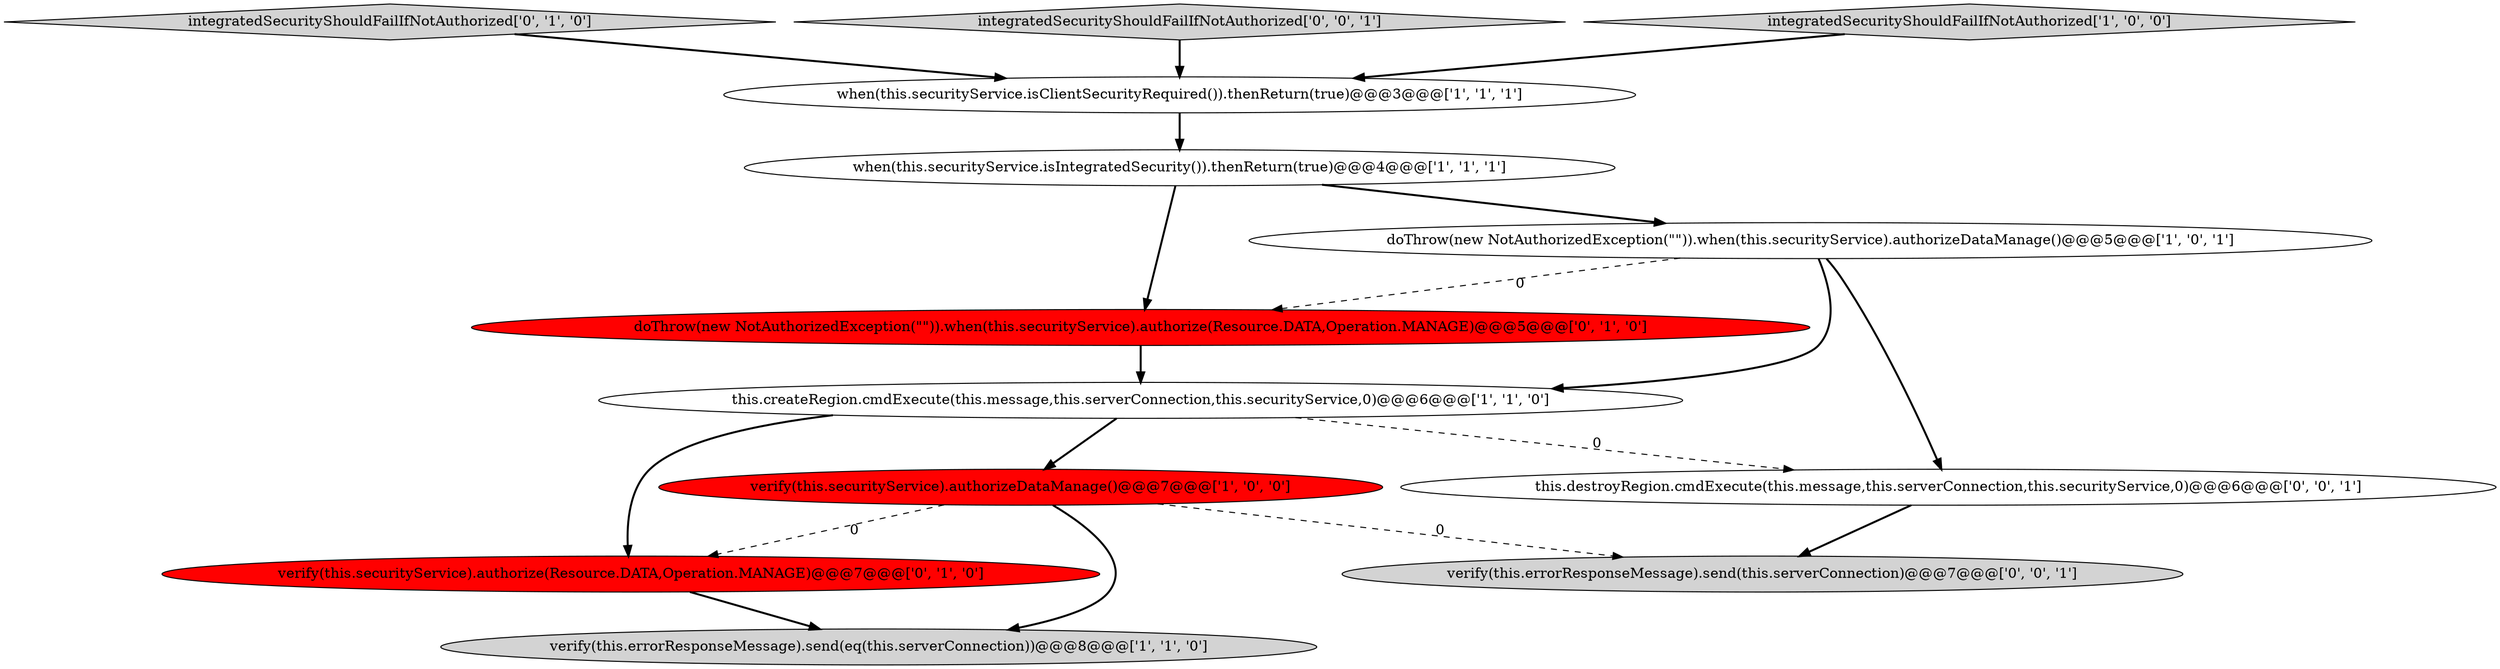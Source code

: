 digraph {
7 [style = filled, label = "doThrow(new NotAuthorizedException(\"\")).when(this.securityService).authorize(Resource.DATA,Operation.MANAGE)@@@5@@@['0', '1', '0']", fillcolor = red, shape = ellipse image = "AAA1AAABBB2BBB"];
3 [style = filled, label = "verify(this.errorResponseMessage).send(eq(this.serverConnection))@@@8@@@['1', '1', '0']", fillcolor = lightgray, shape = ellipse image = "AAA0AAABBB1BBB"];
8 [style = filled, label = "verify(this.securityService).authorize(Resource.DATA,Operation.MANAGE)@@@7@@@['0', '1', '0']", fillcolor = red, shape = ellipse image = "AAA1AAABBB2BBB"];
9 [style = filled, label = "integratedSecurityShouldFailIfNotAuthorized['0', '1', '0']", fillcolor = lightgray, shape = diamond image = "AAA0AAABBB2BBB"];
4 [style = filled, label = "doThrow(new NotAuthorizedException(\"\")).when(this.securityService).authorizeDataManage()@@@5@@@['1', '0', '1']", fillcolor = white, shape = ellipse image = "AAA0AAABBB1BBB"];
12 [style = filled, label = "integratedSecurityShouldFailIfNotAuthorized['0', '0', '1']", fillcolor = lightgray, shape = diamond image = "AAA0AAABBB3BBB"];
10 [style = filled, label = "verify(this.errorResponseMessage).send(this.serverConnection)@@@7@@@['0', '0', '1']", fillcolor = lightgray, shape = ellipse image = "AAA0AAABBB3BBB"];
2 [style = filled, label = "verify(this.securityService).authorizeDataManage()@@@7@@@['1', '0', '0']", fillcolor = red, shape = ellipse image = "AAA1AAABBB1BBB"];
6 [style = filled, label = "integratedSecurityShouldFailIfNotAuthorized['1', '0', '0']", fillcolor = lightgray, shape = diamond image = "AAA0AAABBB1BBB"];
1 [style = filled, label = "when(this.securityService.isIntegratedSecurity()).thenReturn(true)@@@4@@@['1', '1', '1']", fillcolor = white, shape = ellipse image = "AAA0AAABBB1BBB"];
5 [style = filled, label = "when(this.securityService.isClientSecurityRequired()).thenReturn(true)@@@3@@@['1', '1', '1']", fillcolor = white, shape = ellipse image = "AAA0AAABBB1BBB"];
0 [style = filled, label = "this.createRegion.cmdExecute(this.message,this.serverConnection,this.securityService,0)@@@6@@@['1', '1', '0']", fillcolor = white, shape = ellipse image = "AAA0AAABBB1BBB"];
11 [style = filled, label = "this.destroyRegion.cmdExecute(this.message,this.serverConnection,this.securityService,0)@@@6@@@['0', '0', '1']", fillcolor = white, shape = ellipse image = "AAA0AAABBB3BBB"];
9->5 [style = bold, label=""];
5->1 [style = bold, label=""];
6->5 [style = bold, label=""];
1->4 [style = bold, label=""];
2->10 [style = dashed, label="0"];
7->0 [style = bold, label=""];
0->11 [style = dashed, label="0"];
12->5 [style = bold, label=""];
4->11 [style = bold, label=""];
11->10 [style = bold, label=""];
1->7 [style = bold, label=""];
4->7 [style = dashed, label="0"];
2->8 [style = dashed, label="0"];
2->3 [style = bold, label=""];
4->0 [style = bold, label=""];
0->2 [style = bold, label=""];
8->3 [style = bold, label=""];
0->8 [style = bold, label=""];
}
